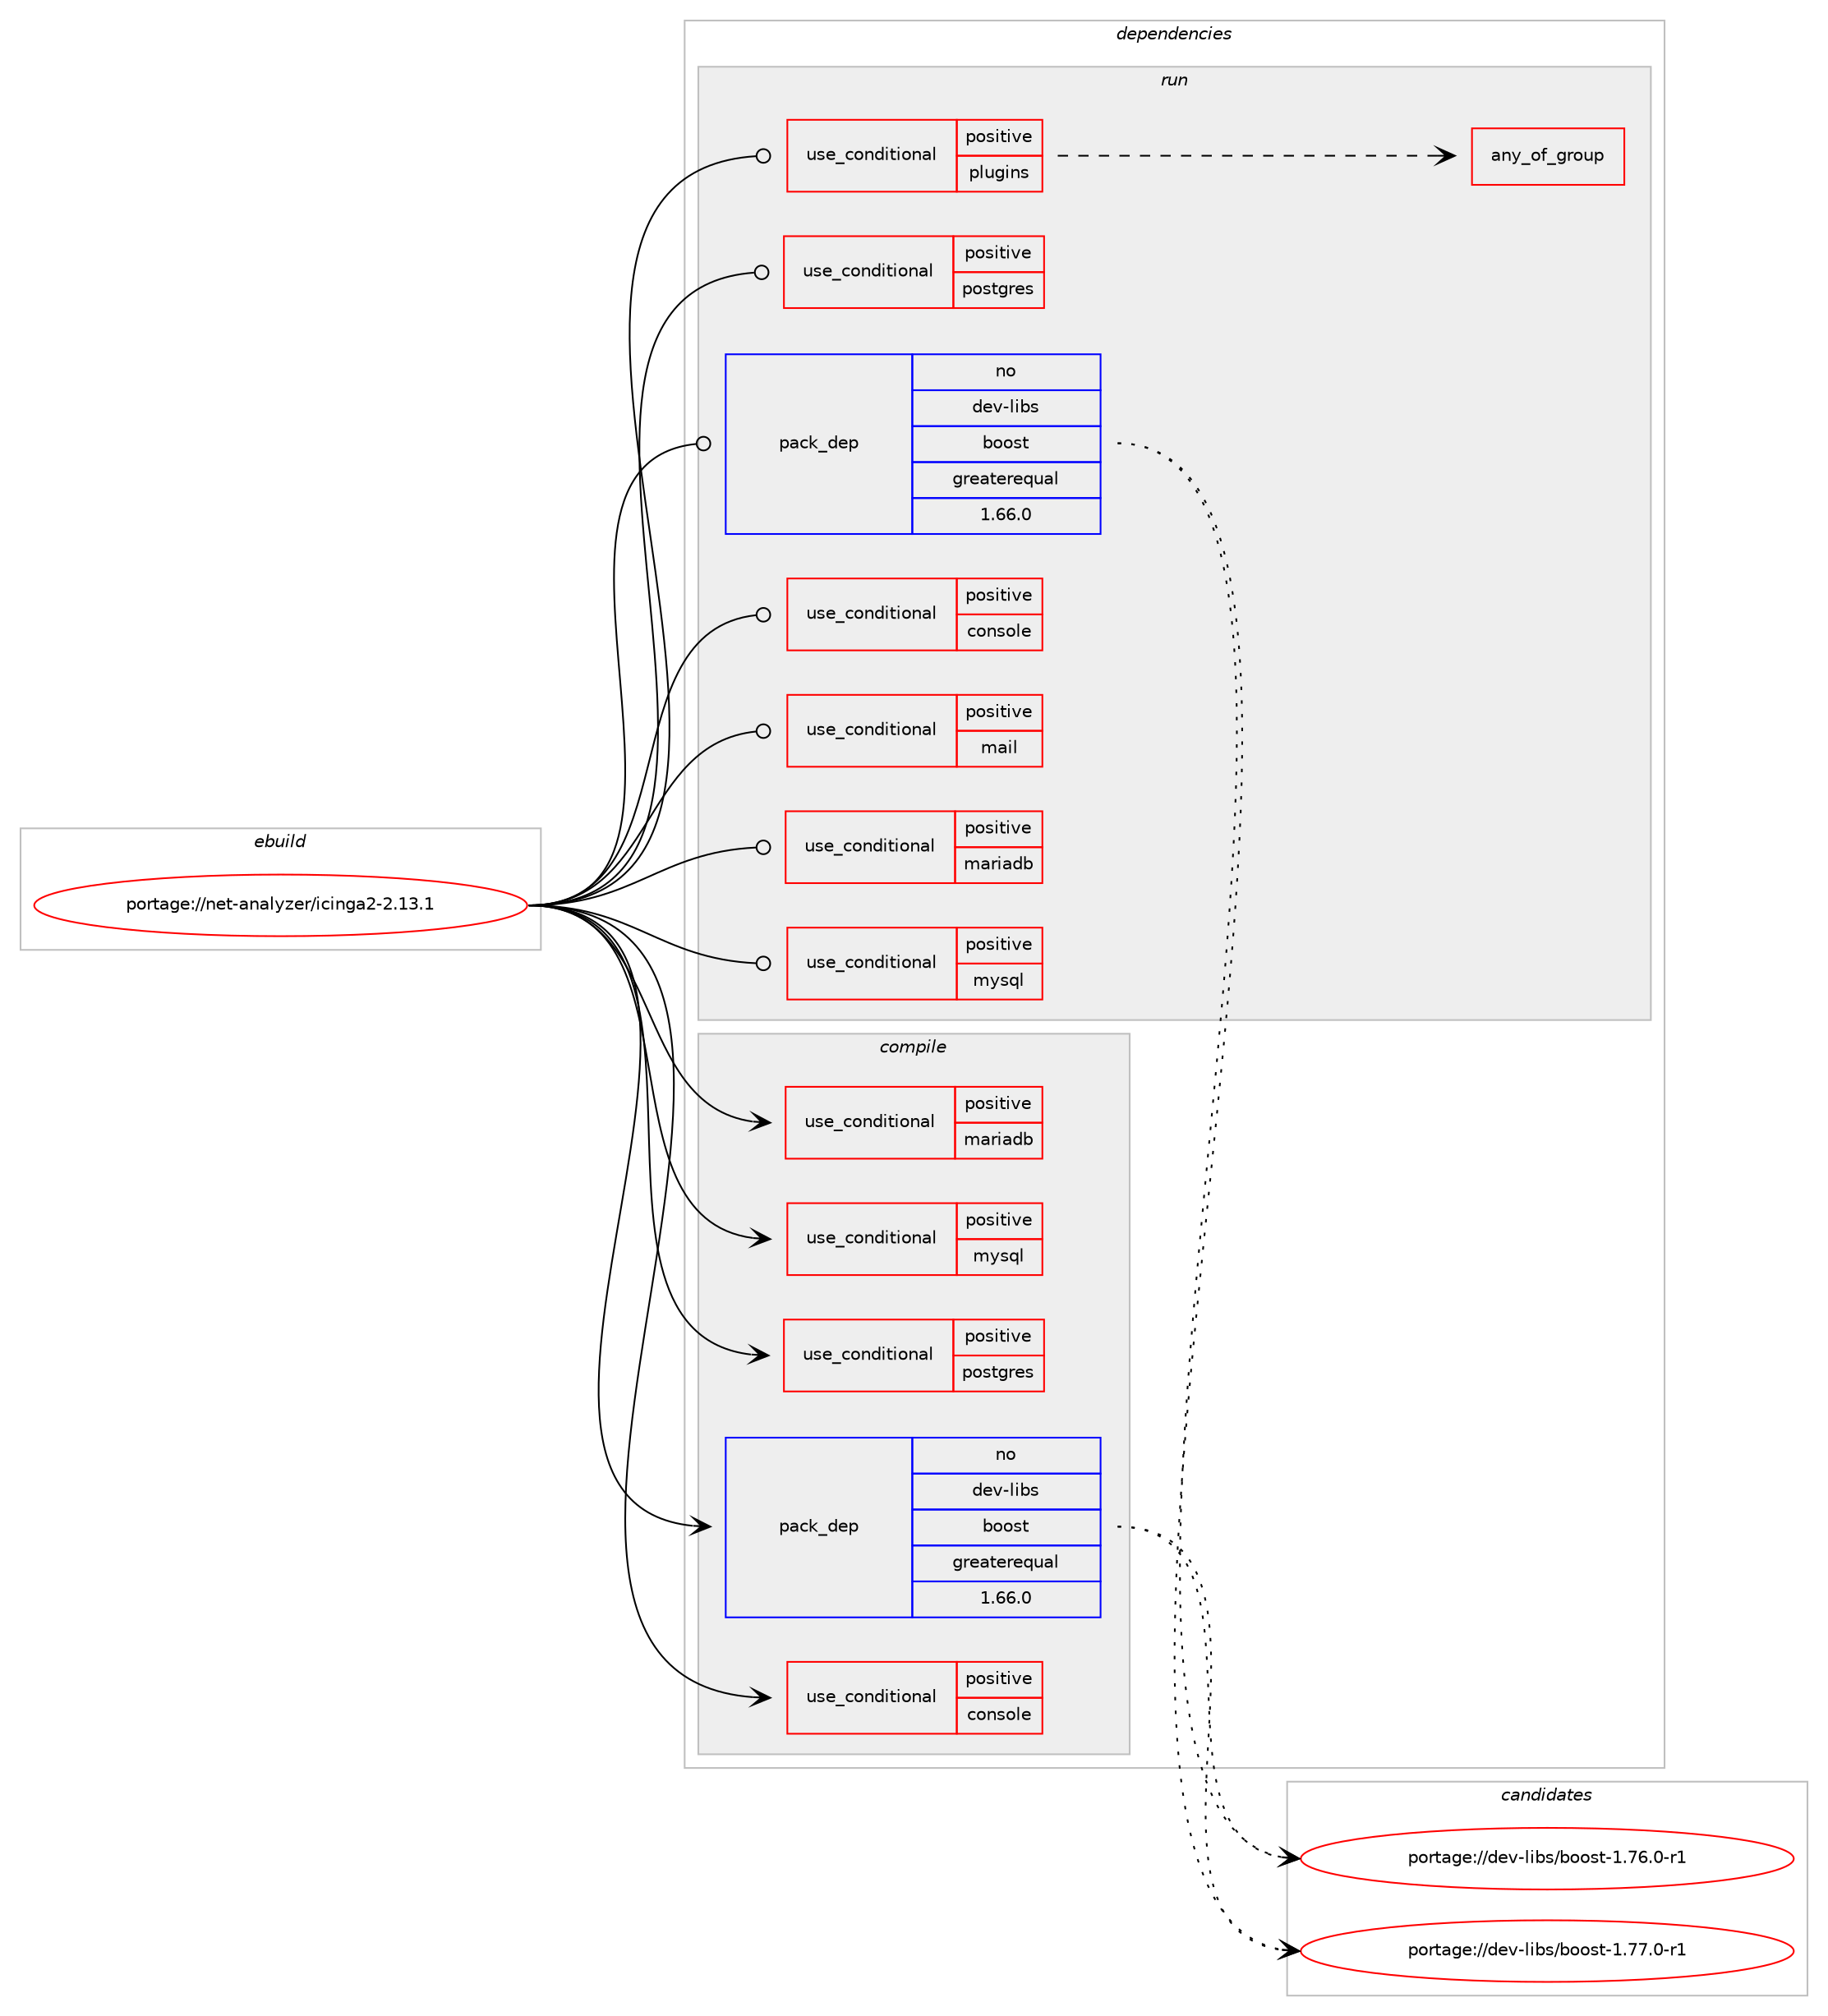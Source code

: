 digraph prolog {

# *************
# Graph options
# *************

newrank=true;
concentrate=true;
compound=true;
graph [rankdir=LR,fontname=Helvetica,fontsize=10,ranksep=1.5];#, ranksep=2.5, nodesep=0.2];
edge  [arrowhead=vee];
node  [fontname=Helvetica,fontsize=10];

# **********
# The ebuild
# **********

subgraph cluster_leftcol {
color=gray;
label=<<i>ebuild</i>>;
id [label="portage://net-analyzer/icinga2-2.13.1", color=red, width=4, href="../net-analyzer/icinga2-2.13.1.svg"];
}

# ****************
# The dependencies
# ****************

subgraph cluster_midcol {
color=gray;
label=<<i>dependencies</i>>;
subgraph cluster_compile {
fillcolor="#eeeeee";
style=filled;
label=<<i>compile</i>>;
subgraph cond3 {
dependency3 [label=<<TABLE BORDER="0" CELLBORDER="1" CELLSPACING="0" CELLPADDING="4"><TR><TD ROWSPAN="3" CELLPADDING="10">use_conditional</TD></TR><TR><TD>positive</TD></TR><TR><TD>console</TD></TR></TABLE>>, shape=none, color=red];
# *** BEGIN UNKNOWN DEPENDENCY TYPE (TODO) ***
# dependency3 -> package_dependency(portage://net-analyzer/icinga2-2.13.1,install,no,dev-libs,libedit,none,[,,],[],[])
# *** END UNKNOWN DEPENDENCY TYPE (TODO) ***

}
id:e -> dependency3:w [weight=20,style="solid",arrowhead="vee"];
subgraph cond4 {
dependency4 [label=<<TABLE BORDER="0" CELLBORDER="1" CELLSPACING="0" CELLPADDING="4"><TR><TD ROWSPAN="3" CELLPADDING="10">use_conditional</TD></TR><TR><TD>positive</TD></TR><TR><TD>mariadb</TD></TR></TABLE>>, shape=none, color=red];
# *** BEGIN UNKNOWN DEPENDENCY TYPE (TODO) ***
# dependency4 -> package_dependency(portage://net-analyzer/icinga2-2.13.1,install,no,dev-db,mariadb-connector-c,none,[,,],any_same_slot,[])
# *** END UNKNOWN DEPENDENCY TYPE (TODO) ***

}
id:e -> dependency4:w [weight=20,style="solid",arrowhead="vee"];
subgraph cond5 {
dependency5 [label=<<TABLE BORDER="0" CELLBORDER="1" CELLSPACING="0" CELLPADDING="4"><TR><TD ROWSPAN="3" CELLPADDING="10">use_conditional</TD></TR><TR><TD>positive</TD></TR><TR><TD>mysql</TD></TR></TABLE>>, shape=none, color=red];
# *** BEGIN UNKNOWN DEPENDENCY TYPE (TODO) ***
# dependency5 -> package_dependency(portage://net-analyzer/icinga2-2.13.1,install,no,dev-db,mysql-connector-c,none,[,,],any_same_slot,[])
# *** END UNKNOWN DEPENDENCY TYPE (TODO) ***

}
id:e -> dependency5:w [weight=20,style="solid",arrowhead="vee"];
subgraph cond6 {
dependency6 [label=<<TABLE BORDER="0" CELLBORDER="1" CELLSPACING="0" CELLPADDING="4"><TR><TD ROWSPAN="3" CELLPADDING="10">use_conditional</TD></TR><TR><TD>positive</TD></TR><TR><TD>postgres</TD></TR></TABLE>>, shape=none, color=red];
# *** BEGIN UNKNOWN DEPENDENCY TYPE (TODO) ***
# dependency6 -> package_dependency(portage://net-analyzer/icinga2-2.13.1,install,no,dev-db,postgresql,none,[,,],any_same_slot,[])
# *** END UNKNOWN DEPENDENCY TYPE (TODO) ***

}
id:e -> dependency6:w [weight=20,style="solid",arrowhead="vee"];
# *** BEGIN UNKNOWN DEPENDENCY TYPE (TODO) ***
# id -> package_dependency(portage://net-analyzer/icinga2-2.13.1,install,no,acct-group,icinga,none,[,,],[],[])
# *** END UNKNOWN DEPENDENCY TYPE (TODO) ***

# *** BEGIN UNKNOWN DEPENDENCY TYPE (TODO) ***
# id -> package_dependency(portage://net-analyzer/icinga2-2.13.1,install,no,acct-group,icingacmd,none,[,,],[],[])
# *** END UNKNOWN DEPENDENCY TYPE (TODO) ***

# *** BEGIN UNKNOWN DEPENDENCY TYPE (TODO) ***
# id -> package_dependency(portage://net-analyzer/icinga2-2.13.1,install,no,acct-user,icinga,none,[,,],[],[])
# *** END UNKNOWN DEPENDENCY TYPE (TODO) ***

subgraph pack1 {
dependency7 [label=<<TABLE BORDER="0" CELLBORDER="1" CELLSPACING="0" CELLPADDING="4" WIDTH="220"><TR><TD ROWSPAN="6" CELLPADDING="30">pack_dep</TD></TR><TR><TD WIDTH="110">no</TD></TR><TR><TD>dev-libs</TD></TR><TR><TD>boost</TD></TR><TR><TD>greaterequal</TD></TR><TR><TD>1.66.0</TD></TR></TABLE>>, shape=none, color=blue];
}
id:e -> dependency7:w [weight=20,style="solid",arrowhead="vee"];
# *** BEGIN UNKNOWN DEPENDENCY TYPE (TODO) ***
# id -> package_dependency(portage://net-analyzer/icinga2-2.13.1,install,no,dev-libs,openssl,none,[,,],[slot(0),equal],[])
# *** END UNKNOWN DEPENDENCY TYPE (TODO) ***

# *** BEGIN UNKNOWN DEPENDENCY TYPE (TODO) ***
# id -> package_dependency(portage://net-analyzer/icinga2-2.13.1,install,no,dev-libs,yajl,none,[,,],any_same_slot,[])
# *** END UNKNOWN DEPENDENCY TYPE (TODO) ***

}
subgraph cluster_compileandrun {
fillcolor="#eeeeee";
style=filled;
label=<<i>compile and run</i>>;
}
subgraph cluster_run {
fillcolor="#eeeeee";
style=filled;
label=<<i>run</i>>;
subgraph cond7 {
dependency8 [label=<<TABLE BORDER="0" CELLBORDER="1" CELLSPACING="0" CELLPADDING="4"><TR><TD ROWSPAN="3" CELLPADDING="10">use_conditional</TD></TR><TR><TD>positive</TD></TR><TR><TD>console</TD></TR></TABLE>>, shape=none, color=red];
# *** BEGIN UNKNOWN DEPENDENCY TYPE (TODO) ***
# dependency8 -> package_dependency(portage://net-analyzer/icinga2-2.13.1,run,no,dev-libs,libedit,none,[,,],[],[])
# *** END UNKNOWN DEPENDENCY TYPE (TODO) ***

}
id:e -> dependency8:w [weight=20,style="solid",arrowhead="odot"];
subgraph cond8 {
dependency9 [label=<<TABLE BORDER="0" CELLBORDER="1" CELLSPACING="0" CELLPADDING="4"><TR><TD ROWSPAN="3" CELLPADDING="10">use_conditional</TD></TR><TR><TD>positive</TD></TR><TR><TD>mail</TD></TR></TABLE>>, shape=none, color=red];
# *** BEGIN UNKNOWN DEPENDENCY TYPE (TODO) ***
# dependency9 -> package_dependency(portage://net-analyzer/icinga2-2.13.1,run,no,virtual,mailx,none,[,,],[],[])
# *** END UNKNOWN DEPENDENCY TYPE (TODO) ***

}
id:e -> dependency9:w [weight=20,style="solid",arrowhead="odot"];
subgraph cond9 {
dependency10 [label=<<TABLE BORDER="0" CELLBORDER="1" CELLSPACING="0" CELLPADDING="4"><TR><TD ROWSPAN="3" CELLPADDING="10">use_conditional</TD></TR><TR><TD>positive</TD></TR><TR><TD>mariadb</TD></TR></TABLE>>, shape=none, color=red];
# *** BEGIN UNKNOWN DEPENDENCY TYPE (TODO) ***
# dependency10 -> package_dependency(portage://net-analyzer/icinga2-2.13.1,run,no,dev-db,mariadb-connector-c,none,[,,],any_same_slot,[])
# *** END UNKNOWN DEPENDENCY TYPE (TODO) ***

}
id:e -> dependency10:w [weight=20,style="solid",arrowhead="odot"];
subgraph cond10 {
dependency11 [label=<<TABLE BORDER="0" CELLBORDER="1" CELLSPACING="0" CELLPADDING="4"><TR><TD ROWSPAN="3" CELLPADDING="10">use_conditional</TD></TR><TR><TD>positive</TD></TR><TR><TD>mysql</TD></TR></TABLE>>, shape=none, color=red];
# *** BEGIN UNKNOWN DEPENDENCY TYPE (TODO) ***
# dependency11 -> package_dependency(portage://net-analyzer/icinga2-2.13.1,run,no,dev-db,mysql-connector-c,none,[,,],any_same_slot,[])
# *** END UNKNOWN DEPENDENCY TYPE (TODO) ***

}
id:e -> dependency11:w [weight=20,style="solid",arrowhead="odot"];
subgraph cond11 {
dependency12 [label=<<TABLE BORDER="0" CELLBORDER="1" CELLSPACING="0" CELLPADDING="4"><TR><TD ROWSPAN="3" CELLPADDING="10">use_conditional</TD></TR><TR><TD>positive</TD></TR><TR><TD>plugins</TD></TR></TABLE>>, shape=none, color=red];
subgraph any1 {
dependency13 [label=<<TABLE BORDER="0" CELLBORDER="1" CELLSPACING="0" CELLPADDING="4"><TR><TD CELLPADDING="10">any_of_group</TD></TR></TABLE>>, shape=none, color=red];# *** BEGIN UNKNOWN DEPENDENCY TYPE (TODO) ***
# dependency13 -> package_dependency(portage://net-analyzer/icinga2-2.13.1,run,no,net-analyzer,monitoring-plugins,none,[,,],[],[])
# *** END UNKNOWN DEPENDENCY TYPE (TODO) ***

# *** BEGIN UNKNOWN DEPENDENCY TYPE (TODO) ***
# dependency13 -> package_dependency(portage://net-analyzer/icinga2-2.13.1,run,no,net-analyzer,nagios-plugins,none,[,,],[],[])
# *** END UNKNOWN DEPENDENCY TYPE (TODO) ***

}
dependency12:e -> dependency13:w [weight=20,style="dashed",arrowhead="vee"];
}
id:e -> dependency12:w [weight=20,style="solid",arrowhead="odot"];
subgraph cond12 {
dependency14 [label=<<TABLE BORDER="0" CELLBORDER="1" CELLSPACING="0" CELLPADDING="4"><TR><TD ROWSPAN="3" CELLPADDING="10">use_conditional</TD></TR><TR><TD>positive</TD></TR><TR><TD>postgres</TD></TR></TABLE>>, shape=none, color=red];
# *** BEGIN UNKNOWN DEPENDENCY TYPE (TODO) ***
# dependency14 -> package_dependency(portage://net-analyzer/icinga2-2.13.1,run,no,dev-db,postgresql,none,[,,],any_same_slot,[])
# *** END UNKNOWN DEPENDENCY TYPE (TODO) ***

}
id:e -> dependency14:w [weight=20,style="solid",arrowhead="odot"];
# *** BEGIN UNKNOWN DEPENDENCY TYPE (TODO) ***
# id -> package_dependency(portage://net-analyzer/icinga2-2.13.1,run,no,acct-group,icinga,none,[,,],[],[])
# *** END UNKNOWN DEPENDENCY TYPE (TODO) ***

# *** BEGIN UNKNOWN DEPENDENCY TYPE (TODO) ***
# id -> package_dependency(portage://net-analyzer/icinga2-2.13.1,run,no,acct-group,icingacmd,none,[,,],[],[])
# *** END UNKNOWN DEPENDENCY TYPE (TODO) ***

# *** BEGIN UNKNOWN DEPENDENCY TYPE (TODO) ***
# id -> package_dependency(portage://net-analyzer/icinga2-2.13.1,run,no,acct-group,nagios,none,[,,],[],[])
# *** END UNKNOWN DEPENDENCY TYPE (TODO) ***

# *** BEGIN UNKNOWN DEPENDENCY TYPE (TODO) ***
# id -> package_dependency(portage://net-analyzer/icinga2-2.13.1,run,no,acct-user,icinga,none,[,,],[],[])
# *** END UNKNOWN DEPENDENCY TYPE (TODO) ***

subgraph pack2 {
dependency15 [label=<<TABLE BORDER="0" CELLBORDER="1" CELLSPACING="0" CELLPADDING="4" WIDTH="220"><TR><TD ROWSPAN="6" CELLPADDING="30">pack_dep</TD></TR><TR><TD WIDTH="110">no</TD></TR><TR><TD>dev-libs</TD></TR><TR><TD>boost</TD></TR><TR><TD>greaterequal</TD></TR><TR><TD>1.66.0</TD></TR></TABLE>>, shape=none, color=blue];
}
id:e -> dependency15:w [weight=20,style="solid",arrowhead="odot"];
# *** BEGIN UNKNOWN DEPENDENCY TYPE (TODO) ***
# id -> package_dependency(portage://net-analyzer/icinga2-2.13.1,run,no,dev-libs,openssl,none,[,,],[slot(0),equal],[])
# *** END UNKNOWN DEPENDENCY TYPE (TODO) ***

# *** BEGIN UNKNOWN DEPENDENCY TYPE (TODO) ***
# id -> package_dependency(portage://net-analyzer/icinga2-2.13.1,run,no,dev-libs,yajl,none,[,,],any_same_slot,[])
# *** END UNKNOWN DEPENDENCY TYPE (TODO) ***

}
}

# **************
# The candidates
# **************

subgraph cluster_choices {
rank=same;
color=gray;
label=<<i>candidates</i>>;

subgraph choice1 {
color=black;
nodesep=1;
choice10010111845108105981154798111111115116454946555446484511449 [label="portage://dev-libs/boost-1.76.0-r1", color=red, width=4,href="../dev-libs/boost-1.76.0-r1.svg"];
choice10010111845108105981154798111111115116454946555546484511449 [label="portage://dev-libs/boost-1.77.0-r1", color=red, width=4,href="../dev-libs/boost-1.77.0-r1.svg"];
dependency7:e -> choice10010111845108105981154798111111115116454946555446484511449:w [style=dotted,weight="100"];
dependency7:e -> choice10010111845108105981154798111111115116454946555546484511449:w [style=dotted,weight="100"];
}
subgraph choice2 {
color=black;
nodesep=1;
choice10010111845108105981154798111111115116454946555446484511449 [label="portage://dev-libs/boost-1.76.0-r1", color=red, width=4,href="../dev-libs/boost-1.76.0-r1.svg"];
choice10010111845108105981154798111111115116454946555546484511449 [label="portage://dev-libs/boost-1.77.0-r1", color=red, width=4,href="../dev-libs/boost-1.77.0-r1.svg"];
dependency15:e -> choice10010111845108105981154798111111115116454946555446484511449:w [style=dotted,weight="100"];
dependency15:e -> choice10010111845108105981154798111111115116454946555546484511449:w [style=dotted,weight="100"];
}
}

}
